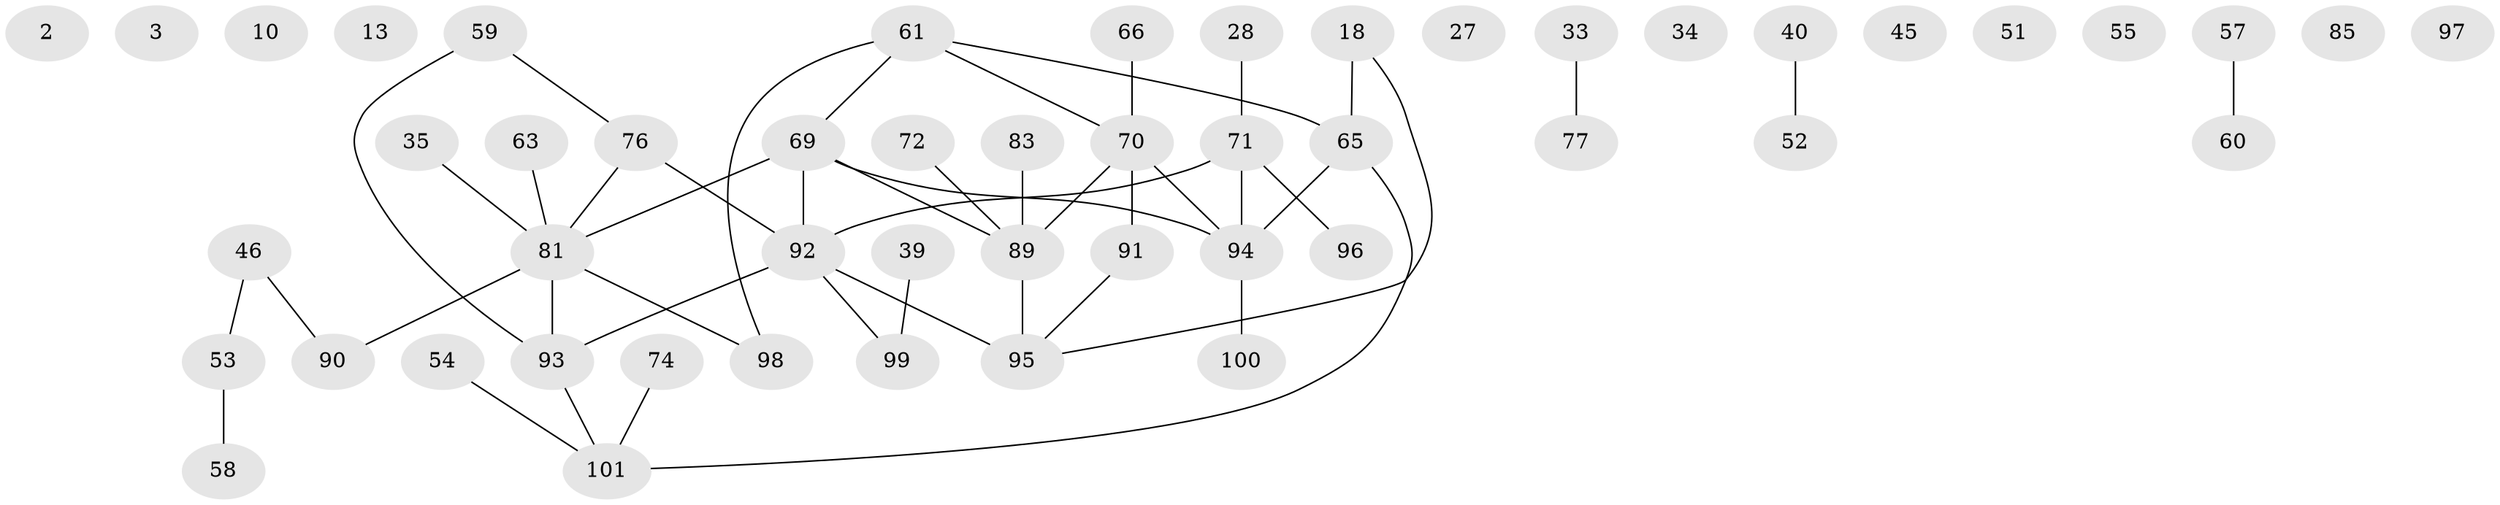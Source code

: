 // original degree distribution, {3: 0.2871287128712871, 0: 0.09900990099009901, 1: 0.26732673267326734, 5: 0.0594059405940594, 2: 0.21782178217821782, 4: 0.06930693069306931}
// Generated by graph-tools (version 1.1) at 2025/40/03/09/25 04:40:23]
// undirected, 50 vertices, 47 edges
graph export_dot {
graph [start="1"]
  node [color=gray90,style=filled];
  2;
  3;
  10;
  13;
  18;
  27;
  28 [super="+16"];
  33;
  34;
  35;
  39;
  40 [super="+5+24"];
  45;
  46;
  51 [super="+14"];
  52;
  53;
  54;
  55;
  57 [super="+19"];
  58;
  59 [super="+20"];
  60;
  61 [super="+1"];
  63;
  65;
  66;
  69 [super="+11+44"];
  70 [super="+49"];
  71 [super="+68+42"];
  72;
  74;
  76 [super="+7+47"];
  77;
  81 [super="+36+41+67+56+64"];
  83;
  85;
  89 [super="+88"];
  90 [super="+38"];
  91 [super="+82"];
  92 [super="+9+78"];
  93 [super="+6"];
  94 [super="+73+32+84+37+29"];
  95 [super="+79+87"];
  96;
  97;
  98;
  99;
  100;
  101 [super="+23"];
  18 -- 65;
  18 -- 95;
  28 -- 71;
  33 -- 77;
  35 -- 81;
  39 -- 99;
  40 -- 52;
  46 -- 53;
  46 -- 90 [weight=2];
  53 -- 58;
  54 -- 101;
  57 -- 60;
  59 -- 76;
  59 -- 93;
  61 -- 65 [weight=2];
  61 -- 98;
  61 -- 69 [weight=2];
  61 -- 70;
  63 -- 81;
  65 -- 94;
  65 -- 101;
  66 -- 70;
  69 -- 89;
  69 -- 92 [weight=2];
  69 -- 81;
  69 -- 94;
  70 -- 94;
  70 -- 91;
  70 -- 89;
  71 -- 92 [weight=3];
  71 -- 96;
  71 -- 94;
  72 -- 89;
  74 -- 101;
  76 -- 81 [weight=2];
  76 -- 92;
  81 -- 98;
  81 -- 90 [weight=2];
  81 -- 93;
  83 -- 89;
  89 -- 95 [weight=2];
  91 -- 95;
  92 -- 95 [weight=2];
  92 -- 93;
  92 -- 99;
  93 -- 101;
  94 -- 100;
}
